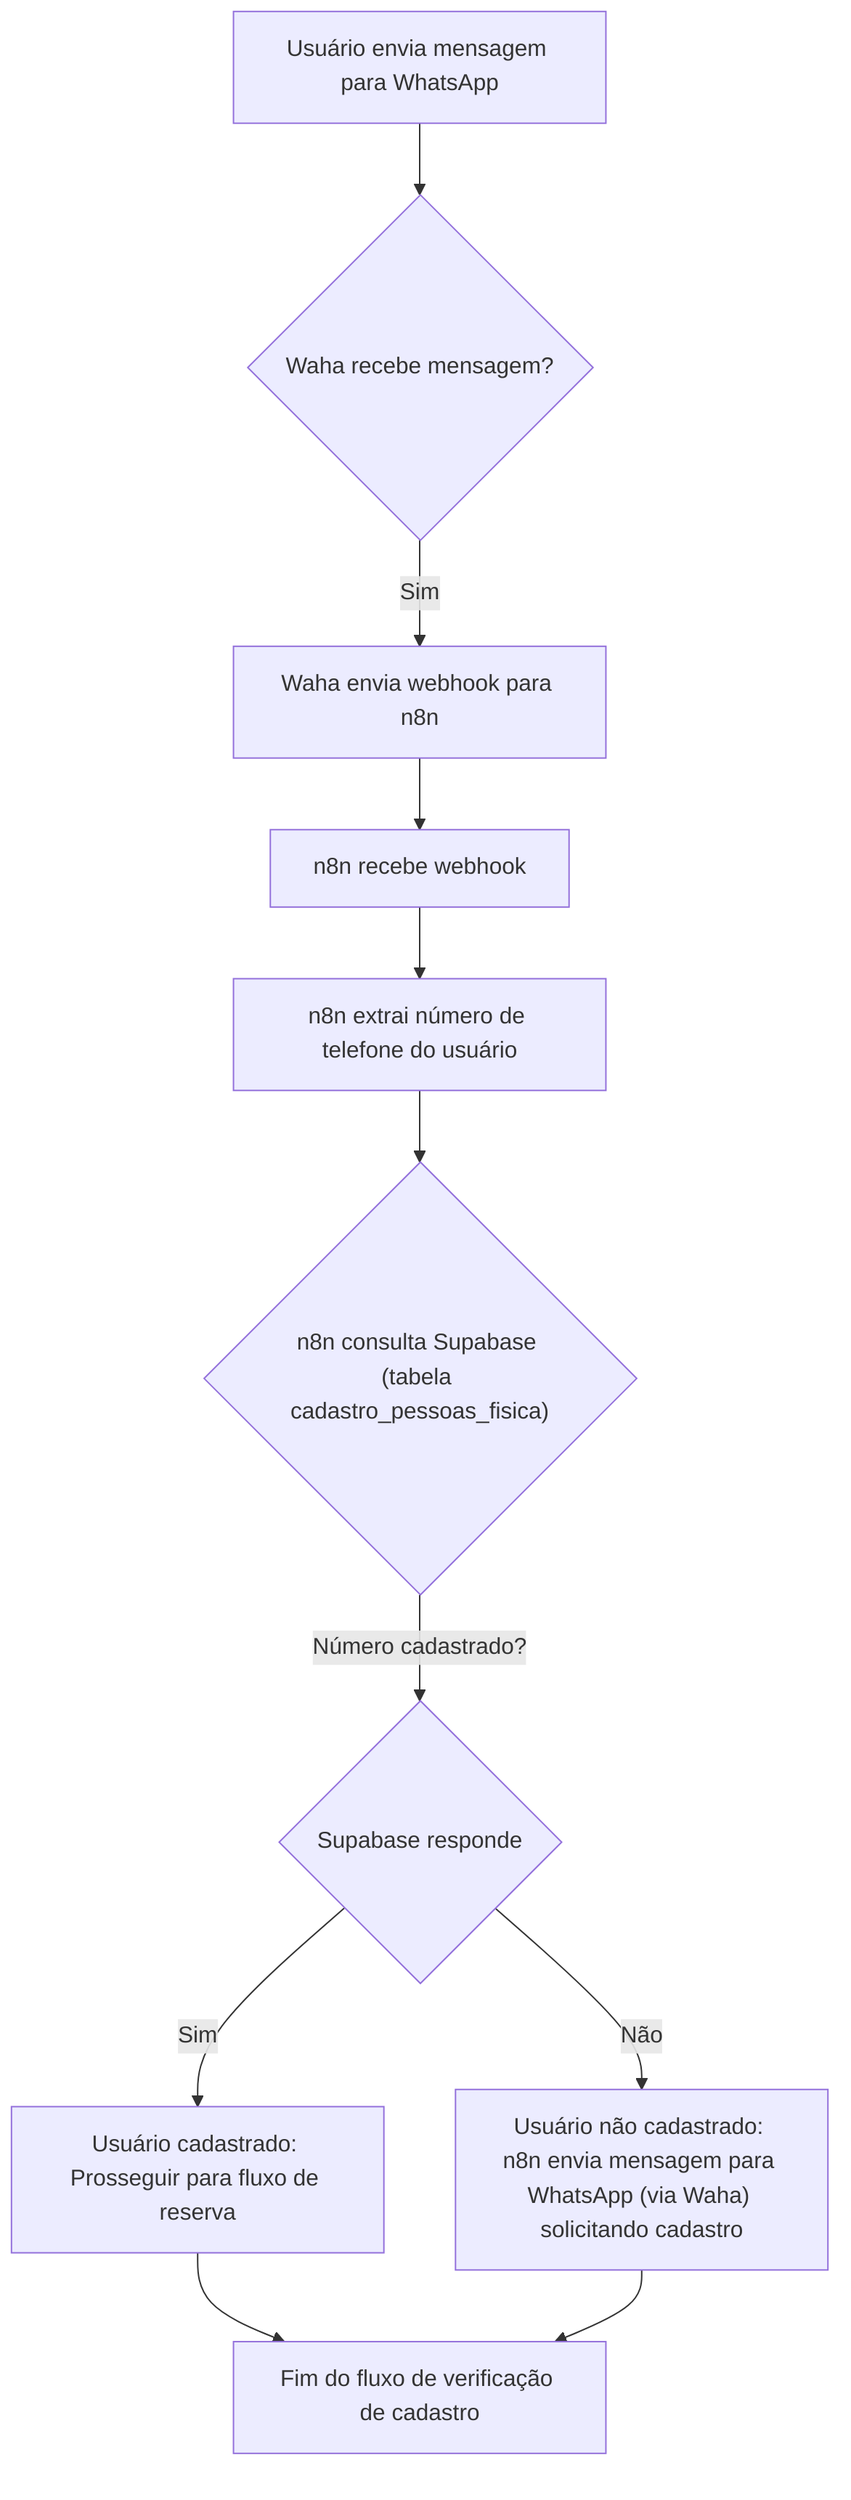 graph TD
    A["Usuário envia mensagem para WhatsApp"] --> B{"Waha recebe mensagem?"}
    B -- Sim --> C["Waha envia webhook para n8n"]
    C --> D["n8n recebe webhook"]
    D --> E["n8n extrai número de telefone do usuário"]
    E --> F{"n8n consulta Supabase (tabela cadastro_pessoas_fisica)"}
    F -- "Número cadastrado?" --> G{"Supabase responde"}
    G -- Sim --> H["Usuário cadastrado: Prosseguir para fluxo de reserva"]
    G -- Não --> I["Usuário não cadastrado: n8n envia mensagem para WhatsApp (via Waha) solicitando cadastro"]
    H --> J["Fim do fluxo de verificação de cadastro"]
    I --> J